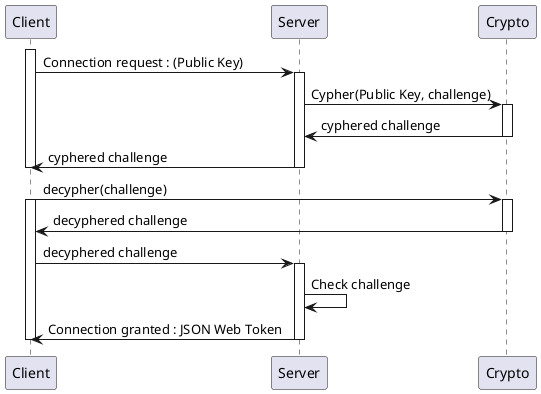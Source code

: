@startuml
activate Client
Client -> Server: Connection request : (Public Key)

activate Server

Server -> Crypto : Cypher(Public Key, challenge)
activate Crypto
Crypto -> Server : cyphered challenge
deactivate Crypto


Server -> Client : cyphered challenge
deactivate Server
deactivate Client


Client -> Crypto : decypher(challenge)
activate Client
activate Crypto
Crypto -> Client : decyphered challenge
deactivate Crypto

Client -> Server : decyphered challenge
activate Server
Server -> Server : Check challenge
Server -> Client : Connection granted : JSON Web Token
deactivate Server
deactivate Client

@enduml

